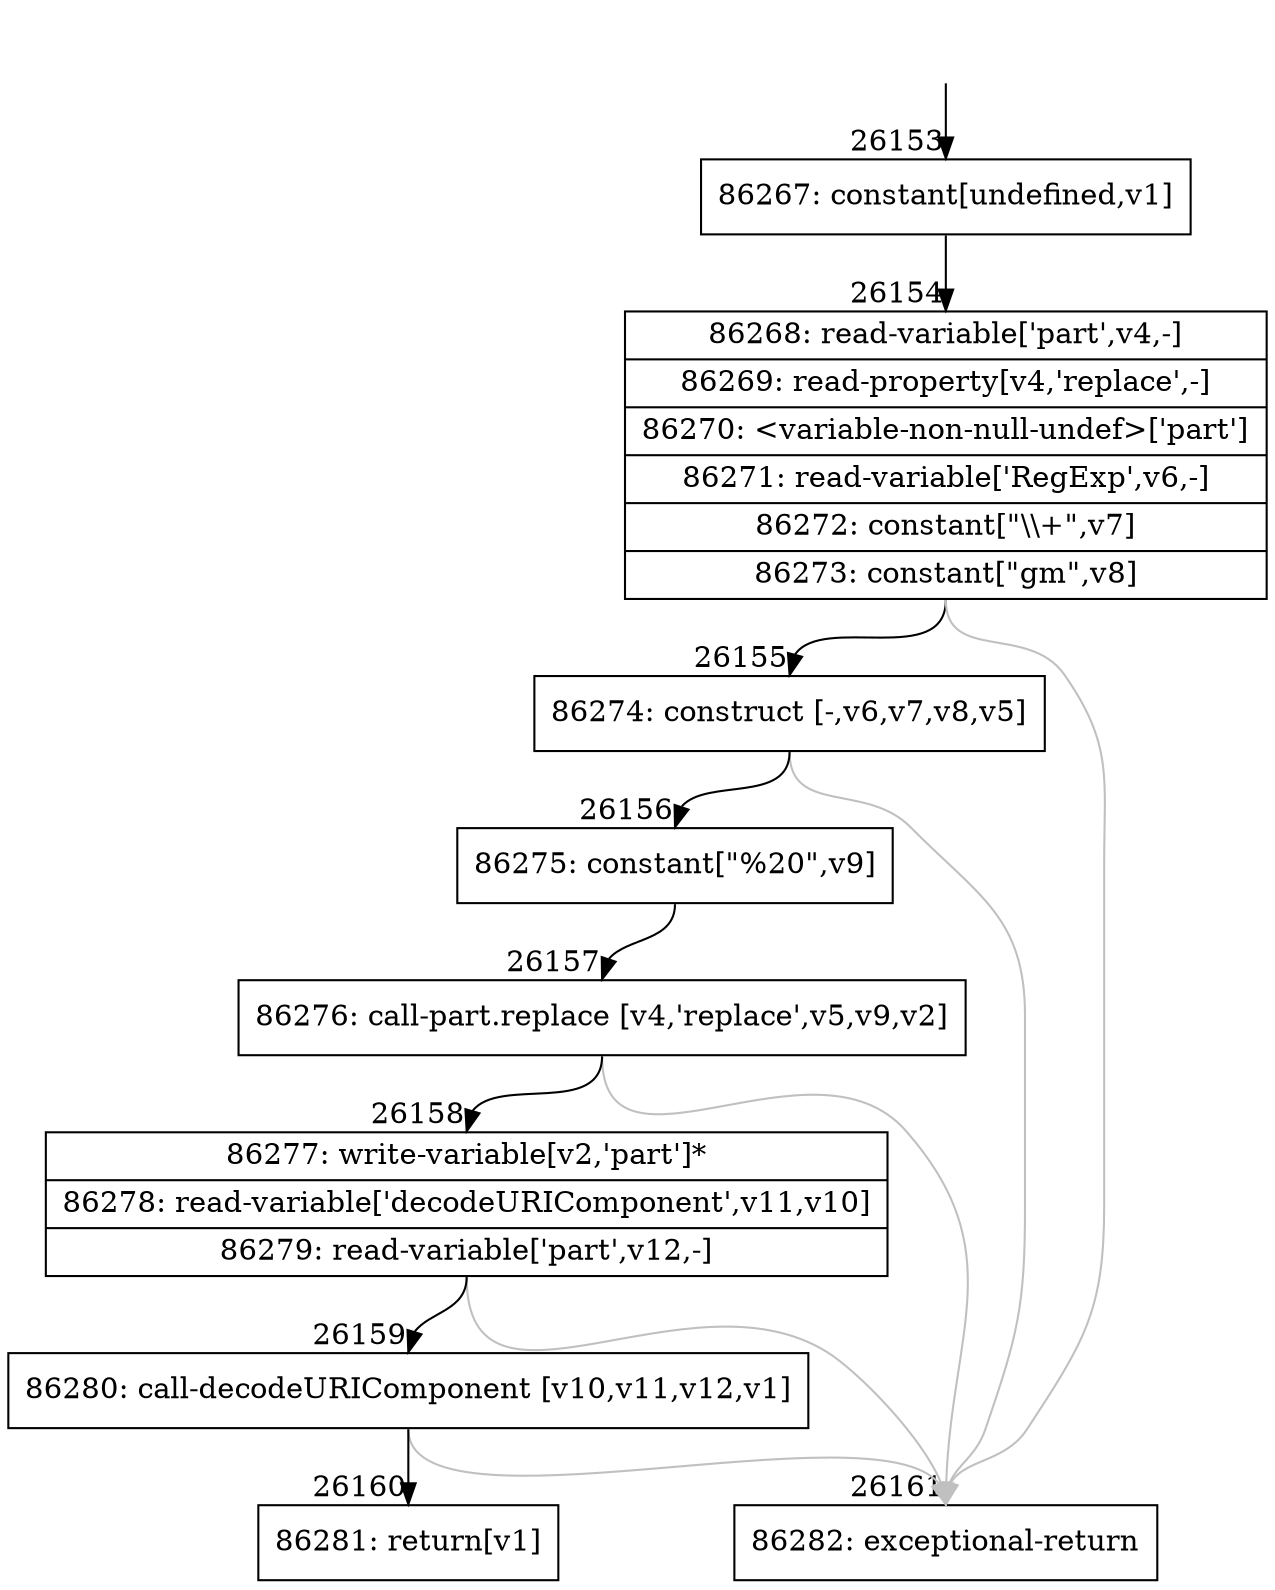digraph {
rankdir="TD"
BB_entry2297[shape=none,label=""];
BB_entry2297 -> BB26153 [tailport=s, headport=n, headlabel="    26153"]
BB26153 [shape=record label="{86267: constant[undefined,v1]}" ] 
BB26153 -> BB26154 [tailport=s, headport=n, headlabel="      26154"]
BB26154 [shape=record label="{86268: read-variable['part',v4,-]|86269: read-property[v4,'replace',-]|86270: \<variable-non-null-undef\>['part']|86271: read-variable['RegExp',v6,-]|86272: constant[\"\\\\+\",v7]|86273: constant[\"gm\",v8]}" ] 
BB26154 -> BB26155 [tailport=s, headport=n, headlabel="      26155"]
BB26154 -> BB26161 [tailport=s, headport=n, color=gray, headlabel="      26161"]
BB26155 [shape=record label="{86274: construct [-,v6,v7,v8,v5]}" ] 
BB26155 -> BB26156 [tailport=s, headport=n, headlabel="      26156"]
BB26155 -> BB26161 [tailport=s, headport=n, color=gray]
BB26156 [shape=record label="{86275: constant[\"%20\",v9]}" ] 
BB26156 -> BB26157 [tailport=s, headport=n, headlabel="      26157"]
BB26157 [shape=record label="{86276: call-part.replace [v4,'replace',v5,v9,v2]}" ] 
BB26157 -> BB26158 [tailport=s, headport=n, headlabel="      26158"]
BB26157 -> BB26161 [tailport=s, headport=n, color=gray]
BB26158 [shape=record label="{86277: write-variable[v2,'part']*|86278: read-variable['decodeURIComponent',v11,v10]|86279: read-variable['part',v12,-]}" ] 
BB26158 -> BB26159 [tailport=s, headport=n, headlabel="      26159"]
BB26158 -> BB26161 [tailport=s, headport=n, color=gray]
BB26159 [shape=record label="{86280: call-decodeURIComponent [v10,v11,v12,v1]}" ] 
BB26159 -> BB26160 [tailport=s, headport=n, headlabel="      26160"]
BB26159 -> BB26161 [tailport=s, headport=n, color=gray]
BB26160 [shape=record label="{86281: return[v1]}" ] 
BB26161 [shape=record label="{86282: exceptional-return}" ] 
//#$~ 47795
}

